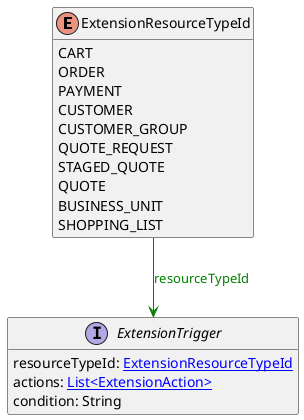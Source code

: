 @startuml

hide methods
enum ExtensionResourceTypeId {
    CART
    ORDER
    PAYMENT
    CUSTOMER
    CUSTOMER_GROUP
    QUOTE_REQUEST
    STAGED_QUOTE
    QUOTE
    BUSINESS_UNIT
    SHOPPING_LIST
}
interface ExtensionTrigger [[ExtensionTrigger.svg]]  {
    resourceTypeId: [[ExtensionResourceTypeId.svg ExtensionResourceTypeId]]
    actions: [[ExtensionAction.svg List<ExtensionAction>]]
    condition: String
}
ExtensionResourceTypeId --> ExtensionTrigger #green;text:green : "resourceTypeId"
@enduml
